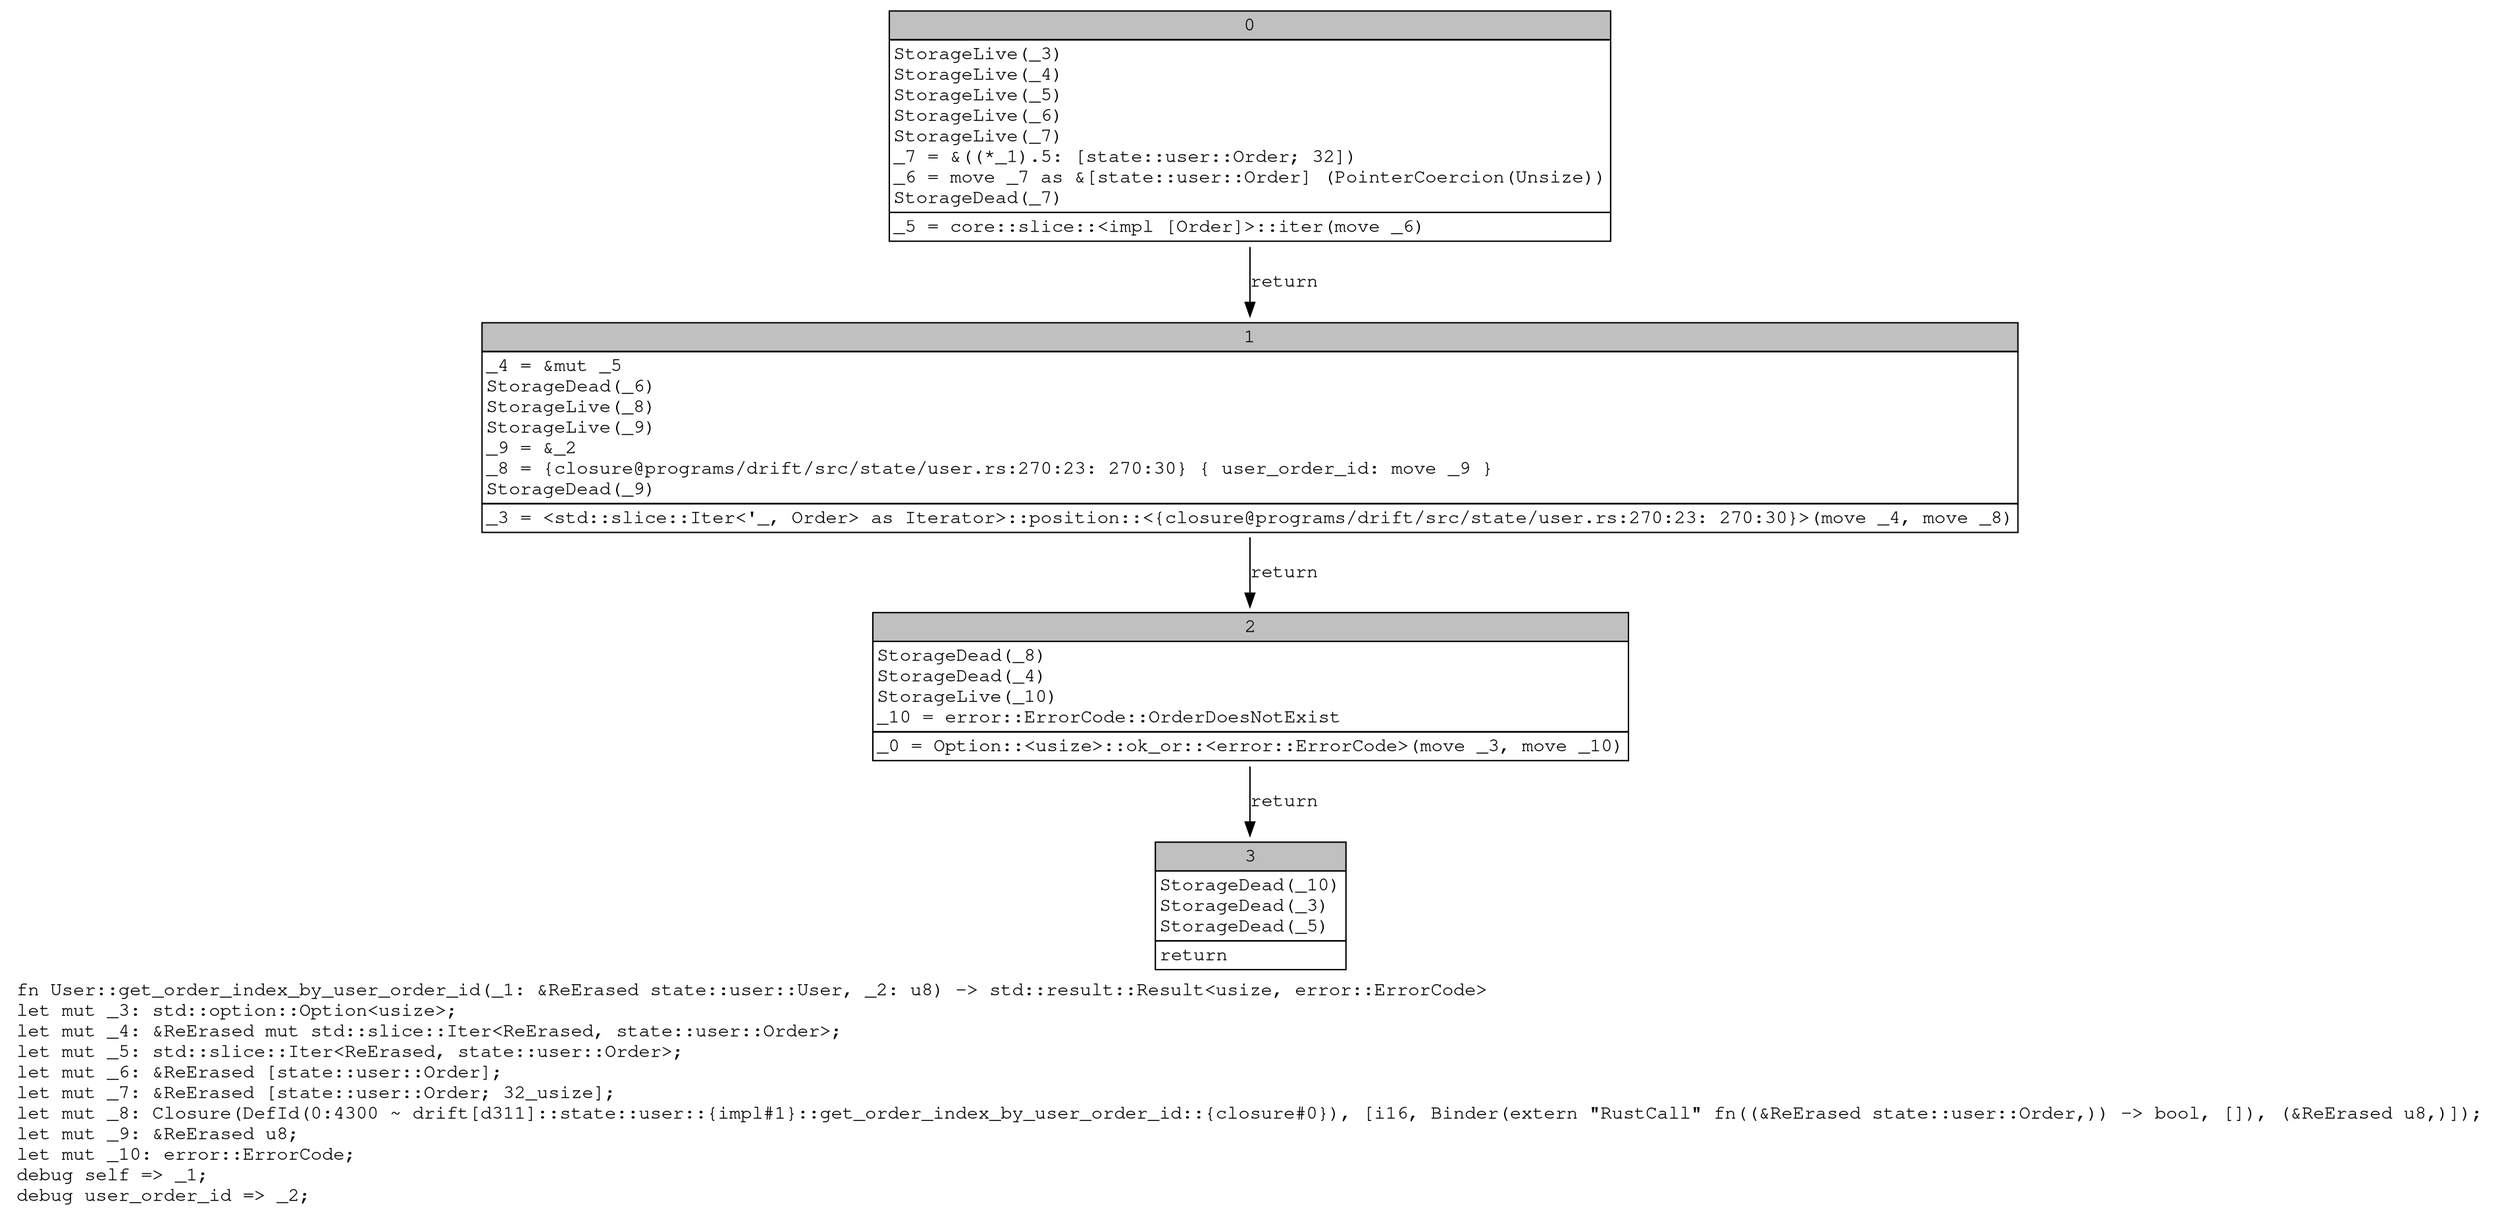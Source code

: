 digraph Mir_0_4299 {
    graph [fontname="Courier, monospace"];
    node [fontname="Courier, monospace"];
    edge [fontname="Courier, monospace"];
    label=<fn User::get_order_index_by_user_order_id(_1: &amp;ReErased state::user::User, _2: u8) -&gt; std::result::Result&lt;usize, error::ErrorCode&gt;<br align="left"/>let mut _3: std::option::Option&lt;usize&gt;;<br align="left"/>let mut _4: &amp;ReErased mut std::slice::Iter&lt;ReErased, state::user::Order&gt;;<br align="left"/>let mut _5: std::slice::Iter&lt;ReErased, state::user::Order&gt;;<br align="left"/>let mut _6: &amp;ReErased [state::user::Order];<br align="left"/>let mut _7: &amp;ReErased [state::user::Order; 32_usize];<br align="left"/>let mut _8: Closure(DefId(0:4300 ~ drift[d311]::state::user::{impl#1}::get_order_index_by_user_order_id::{closure#0}), [i16, Binder(extern &quot;RustCall&quot; fn((&amp;ReErased state::user::Order,)) -&gt; bool, []), (&amp;ReErased u8,)]);<br align="left"/>let mut _9: &amp;ReErased u8;<br align="left"/>let mut _10: error::ErrorCode;<br align="left"/>debug self =&gt; _1;<br align="left"/>debug user_order_id =&gt; _2;<br align="left"/>>;
    bb0__0_4299 [shape="none", label=<<table border="0" cellborder="1" cellspacing="0"><tr><td bgcolor="gray" align="center" colspan="1">0</td></tr><tr><td align="left" balign="left">StorageLive(_3)<br/>StorageLive(_4)<br/>StorageLive(_5)<br/>StorageLive(_6)<br/>StorageLive(_7)<br/>_7 = &amp;((*_1).5: [state::user::Order; 32])<br/>_6 = move _7 as &amp;[state::user::Order] (PointerCoercion(Unsize))<br/>StorageDead(_7)<br/></td></tr><tr><td align="left">_5 = core::slice::&lt;impl [Order]&gt;::iter(move _6)</td></tr></table>>];
    bb1__0_4299 [shape="none", label=<<table border="0" cellborder="1" cellspacing="0"><tr><td bgcolor="gray" align="center" colspan="1">1</td></tr><tr><td align="left" balign="left">_4 = &amp;mut _5<br/>StorageDead(_6)<br/>StorageLive(_8)<br/>StorageLive(_9)<br/>_9 = &amp;_2<br/>_8 = {closure@programs/drift/src/state/user.rs:270:23: 270:30} { user_order_id: move _9 }<br/>StorageDead(_9)<br/></td></tr><tr><td align="left">_3 = &lt;std::slice::Iter&lt;'_, Order&gt; as Iterator&gt;::position::&lt;{closure@programs/drift/src/state/user.rs:270:23: 270:30}&gt;(move _4, move _8)</td></tr></table>>];
    bb2__0_4299 [shape="none", label=<<table border="0" cellborder="1" cellspacing="0"><tr><td bgcolor="gray" align="center" colspan="1">2</td></tr><tr><td align="left" balign="left">StorageDead(_8)<br/>StorageDead(_4)<br/>StorageLive(_10)<br/>_10 = error::ErrorCode::OrderDoesNotExist<br/></td></tr><tr><td align="left">_0 = Option::&lt;usize&gt;::ok_or::&lt;error::ErrorCode&gt;(move _3, move _10)</td></tr></table>>];
    bb3__0_4299 [shape="none", label=<<table border="0" cellborder="1" cellspacing="0"><tr><td bgcolor="gray" align="center" colspan="1">3</td></tr><tr><td align="left" balign="left">StorageDead(_10)<br/>StorageDead(_3)<br/>StorageDead(_5)<br/></td></tr><tr><td align="left">return</td></tr></table>>];
    bb0__0_4299 -> bb1__0_4299 [label="return"];
    bb1__0_4299 -> bb2__0_4299 [label="return"];
    bb2__0_4299 -> bb3__0_4299 [label="return"];
}
